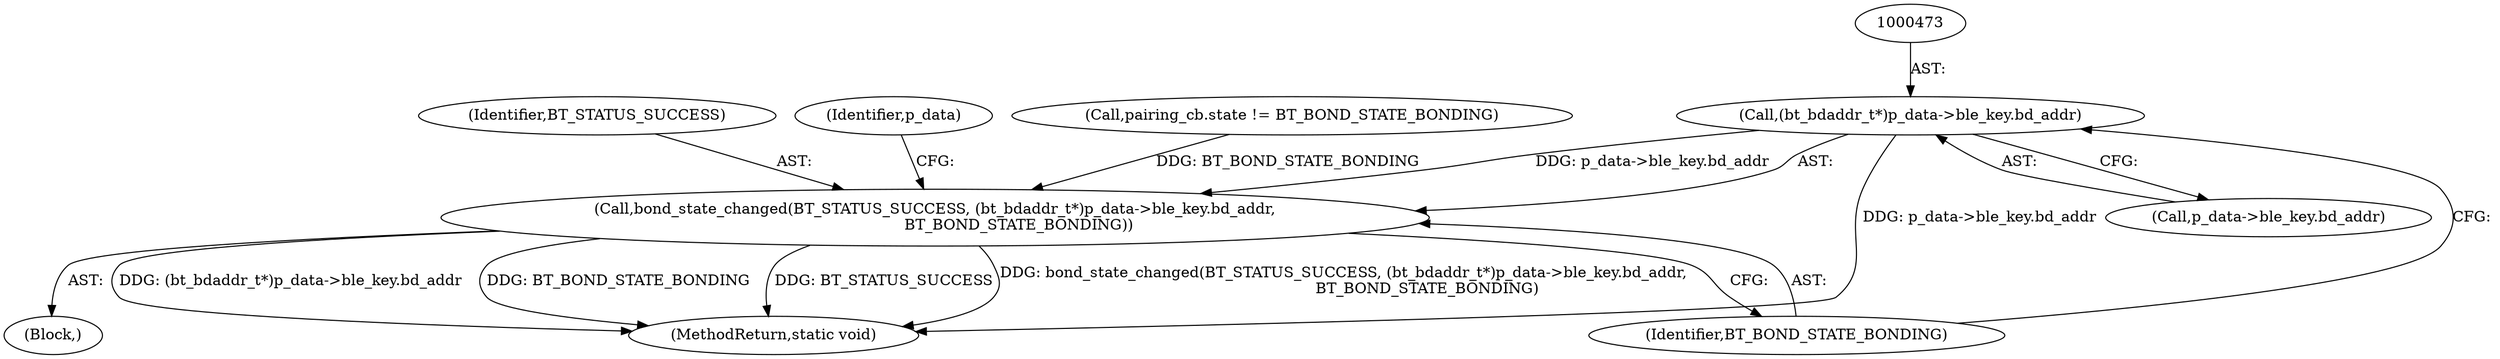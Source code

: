 digraph "0_Android_472271b153c5dc53c28beac55480a8d8434b2d5c_13@pointer" {
"1000472" [label="(Call,(bt_bdaddr_t*)p_data->ble_key.bd_addr)"];
"1000470" [label="(Call,bond_state_changed(BT_STATUS_SUCCESS, (bt_bdaddr_t*)p_data->ble_key.bd_addr,\n                                   BT_BOND_STATE_BONDING))"];
"1000470" [label="(Call,bond_state_changed(BT_STATUS_SUCCESS, (bt_bdaddr_t*)p_data->ble_key.bd_addr,\n                                   BT_BOND_STATE_BONDING))"];
"1000472" [label="(Call,(bt_bdaddr_t*)p_data->ble_key.bd_addr)"];
"1000474" [label="(Call,p_data->ble_key.bd_addr)"];
"1000471" [label="(Identifier,BT_STATUS_SUCCESS)"];
"1000479" [label="(Identifier,BT_BOND_STATE_BONDING)"];
"1000506" [label="(Identifier,p_data)"];
"1000467" [label="(Block,)"];
"1000462" [label="(Call,pairing_cb.state != BT_BOND_STATE_BONDING)"];
"1001051" [label="(MethodReturn,static void)"];
"1000472" -> "1000470"  [label="AST: "];
"1000472" -> "1000474"  [label="CFG: "];
"1000473" -> "1000472"  [label="AST: "];
"1000474" -> "1000472"  [label="AST: "];
"1000479" -> "1000472"  [label="CFG: "];
"1000472" -> "1001051"  [label="DDG: p_data->ble_key.bd_addr"];
"1000472" -> "1000470"  [label="DDG: p_data->ble_key.bd_addr"];
"1000470" -> "1000467"  [label="AST: "];
"1000470" -> "1000479"  [label="CFG: "];
"1000471" -> "1000470"  [label="AST: "];
"1000479" -> "1000470"  [label="AST: "];
"1000506" -> "1000470"  [label="CFG: "];
"1000470" -> "1001051"  [label="DDG: (bt_bdaddr_t*)p_data->ble_key.bd_addr"];
"1000470" -> "1001051"  [label="DDG: BT_BOND_STATE_BONDING"];
"1000470" -> "1001051"  [label="DDG: BT_STATUS_SUCCESS"];
"1000470" -> "1001051"  [label="DDG: bond_state_changed(BT_STATUS_SUCCESS, (bt_bdaddr_t*)p_data->ble_key.bd_addr,\n                                   BT_BOND_STATE_BONDING)"];
"1000462" -> "1000470"  [label="DDG: BT_BOND_STATE_BONDING"];
}
